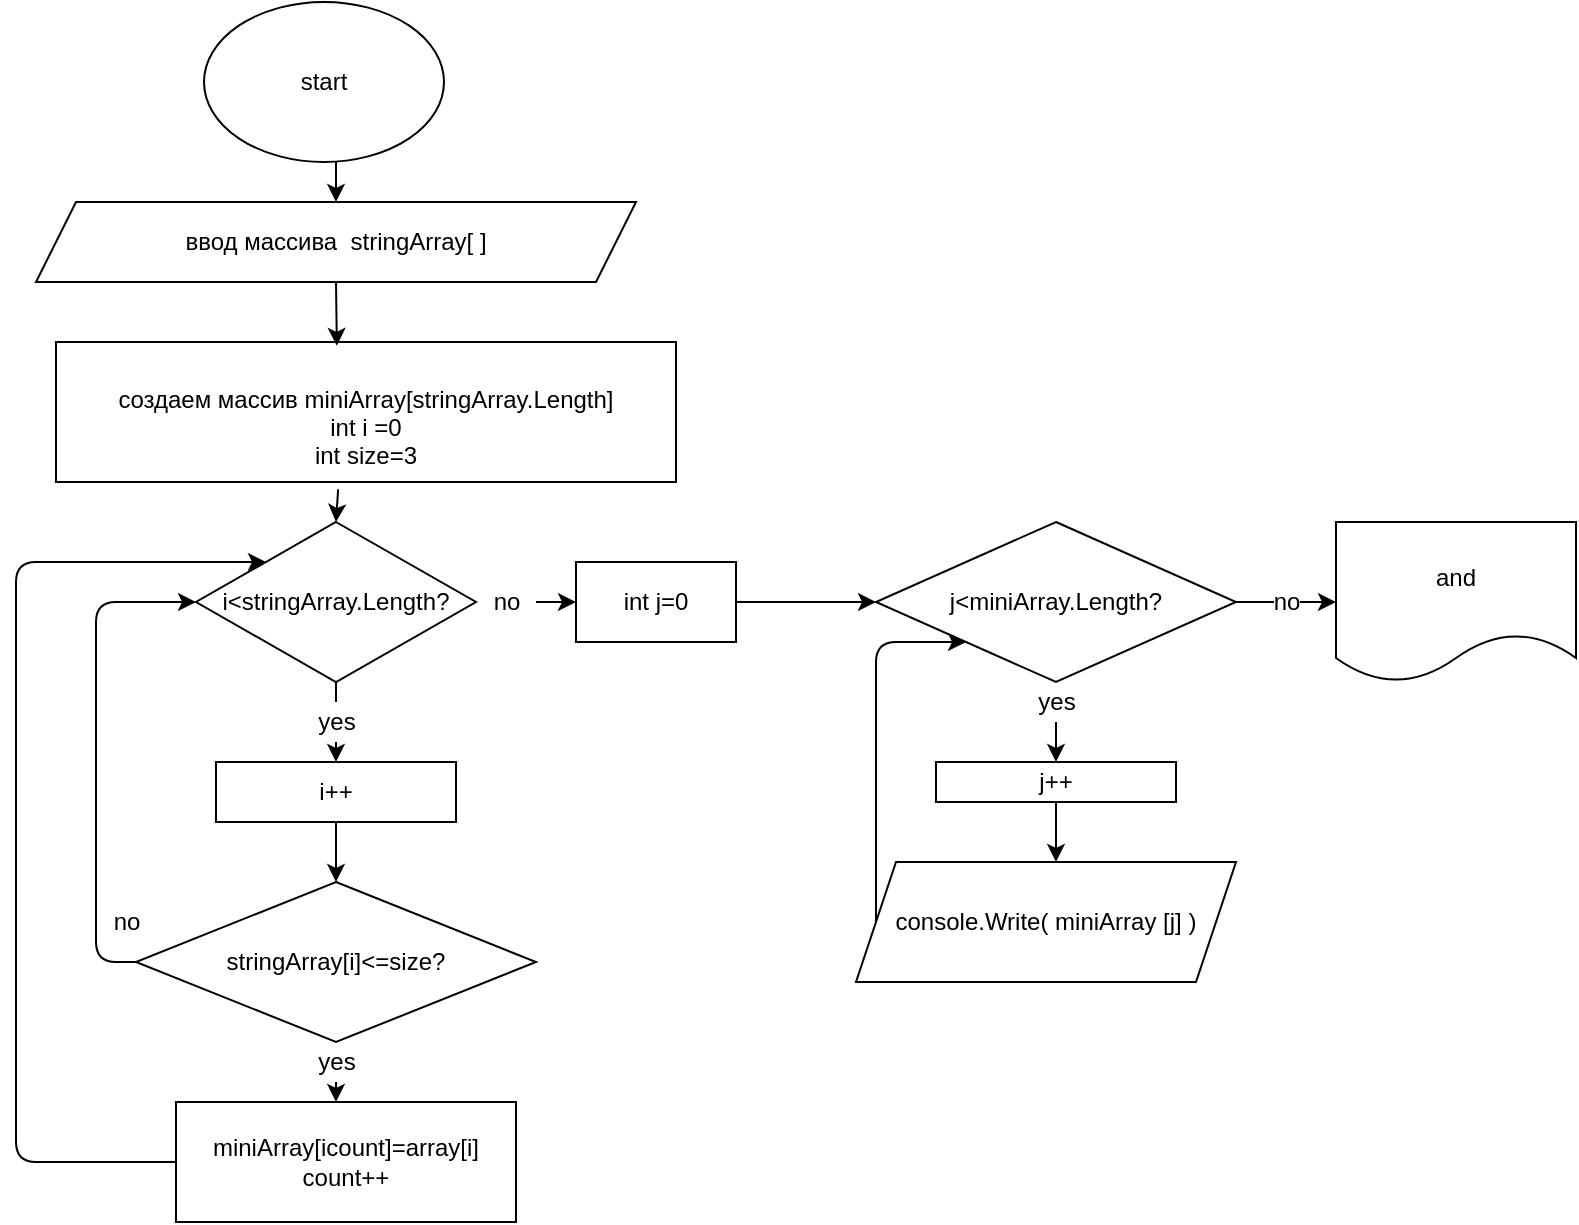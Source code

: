 <mxfile>
    <diagram id="SF55UEeusD6cB2Il25Sq" name="Страница 1">
        <mxGraphModel dx="564" dy="478" grid="1" gridSize="10" guides="1" tooltips="1" connect="1" arrows="1" fold="1" page="1" pageScale="1" pageWidth="827" pageHeight="1169" math="0" shadow="0">
            <root>
                <mxCell id="0"/>
                <mxCell id="1" parent="0"/>
                <mxCell id="2" value="start" style="ellipse;whiteSpace=wrap;html=1;" parent="1" vertex="1">
                    <mxGeometry x="294" y="20" width="120" height="80" as="geometry"/>
                </mxCell>
                <mxCell id="5" value="&lt;div style=&quot;text-align: justify&quot;&gt;&lt;span&gt;&lt;br&gt;&lt;/span&gt;&lt;/div&gt;&lt;div style=&quot;text-align: justify&quot;&gt;&lt;span&gt;&lt;br&gt;&lt;/span&gt;&lt;/div&gt;&lt;div style=&quot;text-align: justify&quot;&gt;&lt;span&gt;ввод массива&amp;nbsp; stringArray[ ]&lt;/span&gt;&lt;/div&gt;&lt;span style=&quot;background-color: rgb(30 , 30 , 30)&quot;&gt;&lt;div style=&quot;text-align: justify&quot;&gt;&lt;font color=&quot;#d4d4d4&quot; face=&quot;consolas, courier new, monospace&quot;&gt;&lt;br&gt;&lt;/font&gt;&lt;/div&gt;&lt;br&gt;&lt;/span&gt;" style="shape=parallelogram;perimeter=parallelogramPerimeter;whiteSpace=wrap;html=1;fixedSize=1;" parent="1" vertex="1">
                    <mxGeometry x="210" y="120" width="300" height="40" as="geometry"/>
                </mxCell>
                <mxCell id="6" value="" style="endArrow=classic;html=1;entryX=0.5;entryY=0;entryDx=0;entryDy=0;" parent="1" target="5" edge="1">
                    <mxGeometry width="50" height="50" relative="1" as="geometry">
                        <mxPoint x="360" y="100" as="sourcePoint"/>
                        <mxPoint x="420" y="260" as="targetPoint"/>
                    </mxGeometry>
                </mxCell>
                <mxCell id="7" value="&lt;span style=&quot;font-size: 12px ; font-style: normal ; font-weight: 400 ; letter-spacing: normal ; text-align: center ; text-indent: 0px ; text-transform: none ; word-spacing: 0px ; background-color: rgb(30 , 30 , 30) ; color: rgb(212 , 212 , 212) ; font-family: &amp;#34;consolas&amp;#34; , &amp;#34;courier new&amp;#34; , monospace&quot;&gt;&lt;font style=&quot;font-size: 12px&quot;&gt;&lt;br&gt;&lt;/font&gt;&lt;/span&gt;cоздаем массив miniArray[stringArray.Length]&lt;br&gt;int i =0&lt;br&gt;int size=3" style="rounded=0;whiteSpace=wrap;html=1;fontSize=12;" parent="1" vertex="1">
                    <mxGeometry x="220" y="190" width="310" height="70" as="geometry"/>
                </mxCell>
                <mxCell id="8" value="" style="endArrow=classic;html=1;fontSize=12;exitX=0.5;exitY=1;exitDx=0;exitDy=0;entryX=0.453;entryY=0.027;entryDx=0;entryDy=0;entryPerimeter=0;" parent="1" source="5" target="7" edge="1">
                    <mxGeometry width="50" height="50" relative="1" as="geometry">
                        <mxPoint x="370" y="290" as="sourcePoint"/>
                        <mxPoint x="420" y="240" as="targetPoint"/>
                    </mxGeometry>
                </mxCell>
                <mxCell id="9" value="i&amp;lt;stringArray.Length?" style="rhombus;whiteSpace=wrap;html=1;fontSize=12;" parent="1" vertex="1">
                    <mxGeometry x="290" y="280" width="140" height="80" as="geometry"/>
                </mxCell>
                <mxCell id="10" value="" style="endArrow=classic;html=1;fontSize=12;exitX=0.455;exitY=1.053;exitDx=0;exitDy=0;exitPerimeter=0;entryX=0.5;entryY=0;entryDx=0;entryDy=0;" parent="1" source="7" target="9" edge="1">
                    <mxGeometry width="50" height="50" relative="1" as="geometry">
                        <mxPoint x="370" y="290" as="sourcePoint"/>
                        <mxPoint x="420" y="240" as="targetPoint"/>
                    </mxGeometry>
                </mxCell>
                <mxCell id="11" value="" style="endArrow=classic;html=1;fontSize=12;exitX=0.5;exitY=1;exitDx=0;exitDy=0;startArrow=none;" parent="1" source="12" edge="1">
                    <mxGeometry width="50" height="50" relative="1" as="geometry">
                        <mxPoint x="370" y="290" as="sourcePoint"/>
                        <mxPoint x="360" y="400" as="targetPoint"/>
                        <Array as="points"/>
                    </mxGeometry>
                </mxCell>
                <mxCell id="13" value="i++&lt;br&gt;" style="rounded=0;whiteSpace=wrap;html=1;fontSize=12;" parent="1" vertex="1">
                    <mxGeometry x="300" y="400" width="120" height="30" as="geometry"/>
                </mxCell>
                <mxCell id="14" value="stringArray[i]&amp;lt;=size?" style="rhombus;whiteSpace=wrap;html=1;fontSize=12;" parent="1" vertex="1">
                    <mxGeometry x="260" y="460" width="200" height="80" as="geometry"/>
                </mxCell>
                <mxCell id="15" value="" style="endArrow=classic;html=1;fontSize=12;exitX=0.5;exitY=1;exitDx=0;exitDy=0;entryX=0.5;entryY=0;entryDx=0;entryDy=0;" parent="1" source="13" target="14" edge="1">
                    <mxGeometry width="50" height="50" relative="1" as="geometry">
                        <mxPoint x="370" y="350" as="sourcePoint"/>
                        <mxPoint x="420" y="300" as="targetPoint"/>
                    </mxGeometry>
                </mxCell>
                <mxCell id="16" value="" style="endArrow=classic;html=1;fontSize=12;exitX=0.5;exitY=1;exitDx=0;exitDy=0;startArrow=none;" parent="1" source="17" edge="1">
                    <mxGeometry width="50" height="50" relative="1" as="geometry">
                        <mxPoint x="370" y="470" as="sourcePoint"/>
                        <mxPoint x="360" y="570" as="targetPoint"/>
                    </mxGeometry>
                </mxCell>
                <mxCell id="18" value="miniArray[icount]=array[i]&lt;br&gt;count++" style="rounded=0;whiteSpace=wrap;html=1;fontSize=12;" parent="1" vertex="1">
                    <mxGeometry x="280" y="570" width="170" height="60" as="geometry"/>
                </mxCell>
                <mxCell id="19" value="" style="endArrow=classic;html=1;fontSize=12;exitX=0;exitY=0.5;exitDx=0;exitDy=0;entryX=0;entryY=0.5;entryDx=0;entryDy=0;startArrow=none;" parent="1" source="21" target="9" edge="1">
                    <mxGeometry width="50" height="50" relative="1" as="geometry">
                        <mxPoint x="370" y="480" as="sourcePoint"/>
                        <mxPoint x="200" y="500" as="targetPoint"/>
                        <Array as="points">
                            <mxPoint x="240" y="320"/>
                        </Array>
                    </mxGeometry>
                </mxCell>
                <mxCell id="22" value="" style="endArrow=classic;html=1;fontSize=12;exitX=0;exitY=0.5;exitDx=0;exitDy=0;entryX=0;entryY=0;entryDx=0;entryDy=0;" parent="1" source="18" target="9" edge="1">
                    <mxGeometry width="50" height="50" relative="1" as="geometry">
                        <mxPoint x="370" y="480" as="sourcePoint"/>
                        <mxPoint x="220" y="290" as="targetPoint"/>
                        <Array as="points">
                            <mxPoint x="200" y="600"/>
                            <mxPoint x="200" y="300"/>
                        </Array>
                    </mxGeometry>
                </mxCell>
                <mxCell id="23" value="" style="endArrow=classic;html=1;fontSize=12;exitX=1;exitY=0.5;exitDx=0;exitDy=0;startArrow=none;" parent="1" source="24" edge="1">
                    <mxGeometry width="50" height="50" relative="1" as="geometry">
                        <mxPoint x="370" y="480" as="sourcePoint"/>
                        <mxPoint x="480" y="320" as="targetPoint"/>
                    </mxGeometry>
                </mxCell>
                <mxCell id="25" value="int j=0" style="rounded=0;whiteSpace=wrap;html=1;fontSize=12;" parent="1" vertex="1">
                    <mxGeometry x="480" y="300" width="80" height="40" as="geometry"/>
                </mxCell>
                <mxCell id="26" value="" style="endArrow=classic;html=1;fontSize=12;exitX=1;exitY=0.5;exitDx=0;exitDy=0;entryX=0;entryY=0.5;entryDx=0;entryDy=0;" parent="1" source="25" target="27" edge="1">
                    <mxGeometry width="50" height="50" relative="1" as="geometry">
                        <mxPoint x="370" y="480" as="sourcePoint"/>
                        <mxPoint x="600" y="320" as="targetPoint"/>
                    </mxGeometry>
                </mxCell>
                <mxCell id="27" value="j&amp;lt;miniArray.Length?" style="rhombus;whiteSpace=wrap;html=1;fontSize=12;" parent="1" vertex="1">
                    <mxGeometry x="630" y="280" width="180" height="80" as="geometry"/>
                </mxCell>
                <mxCell id="29" value="" style="endArrow=classic;html=1;fontSize=12;exitX=0.5;exitY=1;exitDx=0;exitDy=0;startArrow=none;" parent="1" source="30" edge="1">
                    <mxGeometry width="50" height="50" relative="1" as="geometry">
                        <mxPoint x="650" y="590" as="sourcePoint"/>
                        <mxPoint x="720" y="400" as="targetPoint"/>
                    </mxGeometry>
                </mxCell>
                <mxCell id="30" value="yes" style="text;html=1;align=center;verticalAlign=middle;resizable=0;points=[];autosize=1;strokeColor=none;fillColor=none;fontSize=12;" parent="1" vertex="1">
                    <mxGeometry x="705" y="360" width="30" height="20" as="geometry"/>
                </mxCell>
                <mxCell id="31" value="" style="endArrow=none;html=1;fontSize=12;exitX=0.5;exitY=1;exitDx=0;exitDy=0;" parent="1" source="27" target="30" edge="1">
                    <mxGeometry width="50" height="50" relative="1" as="geometry">
                        <mxPoint x="720" y="360" as="sourcePoint"/>
                        <mxPoint x="720" y="400" as="targetPoint"/>
                    </mxGeometry>
                </mxCell>
                <mxCell id="24" value="no" style="text;html=1;align=center;verticalAlign=middle;resizable=0;points=[];autosize=1;strokeColor=none;fillColor=none;fontSize=12;" parent="1" vertex="1">
                    <mxGeometry x="430" y="310" width="30" height="20" as="geometry"/>
                </mxCell>
                <mxCell id="32" value="" style="endArrow=none;html=1;fontSize=12;exitX=1;exitY=0.5;exitDx=0;exitDy=0;" parent="1" source="9" target="24" edge="1">
                    <mxGeometry width="50" height="50" relative="1" as="geometry">
                        <mxPoint x="430" y="320" as="sourcePoint"/>
                        <mxPoint x="480" y="320" as="targetPoint"/>
                    </mxGeometry>
                </mxCell>
                <mxCell id="12" value="yes" style="text;html=1;align=center;verticalAlign=middle;resizable=0;points=[];autosize=1;strokeColor=none;fillColor=none;fontSize=12;" parent="1" vertex="1">
                    <mxGeometry x="345" y="370" width="30" height="20" as="geometry"/>
                </mxCell>
                <mxCell id="33" value="" style="endArrow=none;html=1;fontSize=12;exitX=0.5;exitY=1;exitDx=0;exitDy=0;" parent="1" source="9" target="12" edge="1">
                    <mxGeometry width="50" height="50" relative="1" as="geometry">
                        <mxPoint x="360" y="360" as="sourcePoint"/>
                        <mxPoint x="360" y="400" as="targetPoint"/>
                        <Array as="points"/>
                    </mxGeometry>
                </mxCell>
                <mxCell id="17" value="yes" style="text;html=1;align=center;verticalAlign=middle;resizable=0;points=[];autosize=1;strokeColor=none;fillColor=none;fontSize=12;" parent="1" vertex="1">
                    <mxGeometry x="345" y="540" width="30" height="20" as="geometry"/>
                </mxCell>
                <mxCell id="34" value="" style="endArrow=none;html=1;fontSize=12;exitX=0.5;exitY=1;exitDx=0;exitDy=0;" parent="1" source="14" target="17" edge="1">
                    <mxGeometry width="50" height="50" relative="1" as="geometry">
                        <mxPoint x="360" y="540" as="sourcePoint"/>
                        <mxPoint x="360" y="570" as="targetPoint"/>
                    </mxGeometry>
                </mxCell>
                <mxCell id="21" value="no" style="text;html=1;align=center;verticalAlign=middle;resizable=0;points=[];autosize=1;strokeColor=none;fillColor=none;fontSize=12;" parent="1" vertex="1">
                    <mxGeometry x="240" y="470" width="30" height="20" as="geometry"/>
                </mxCell>
                <mxCell id="35" value="" style="endArrow=none;html=1;fontSize=12;exitX=0;exitY=0.5;exitDx=0;exitDy=0;entryX=0;entryY=0.5;entryDx=0;entryDy=0;" parent="1" source="14" target="21" edge="1">
                    <mxGeometry width="50" height="50" relative="1" as="geometry">
                        <mxPoint x="260" y="500" as="sourcePoint"/>
                        <mxPoint x="290" y="320" as="targetPoint"/>
                        <Array as="points">
                            <mxPoint x="240" y="500"/>
                            <mxPoint x="240" y="400"/>
                        </Array>
                    </mxGeometry>
                </mxCell>
                <mxCell id="36" value="j++" style="rounded=0;whiteSpace=wrap;html=1;fontSize=12;" parent="1" vertex="1">
                    <mxGeometry x="660" y="400" width="120" height="20" as="geometry"/>
                </mxCell>
                <mxCell id="37" value="" style="endArrow=classic;html=1;fontSize=12;exitX=0.5;exitY=1;exitDx=0;exitDy=0;" parent="1" source="36" edge="1">
                    <mxGeometry width="50" height="50" relative="1" as="geometry">
                        <mxPoint x="580" y="590" as="sourcePoint"/>
                        <mxPoint x="720" y="450" as="targetPoint"/>
                    </mxGeometry>
                </mxCell>
                <mxCell id="40" value="" style="endArrow=classic;html=1;fontSize=12;exitX=0;exitY=0.5;exitDx=0;exitDy=0;entryX=0;entryY=1;entryDx=0;entryDy=0;" parent="1" target="27" edge="1">
                    <mxGeometry width="50" height="50" relative="1" as="geometry">
                        <mxPoint x="630" y="480" as="sourcePoint"/>
                        <mxPoint x="630" y="540" as="targetPoint"/>
                        <Array as="points">
                            <mxPoint x="630" y="340"/>
                        </Array>
                    </mxGeometry>
                </mxCell>
                <mxCell id="41" value="no" style="endArrow=classic;html=1;fontSize=12;exitX=1;exitY=0.5;exitDx=0;exitDy=0;" parent="1" source="27" edge="1">
                    <mxGeometry width="50" height="50" relative="1" as="geometry">
                        <mxPoint x="580" y="590" as="sourcePoint"/>
                        <mxPoint x="860" y="320" as="targetPoint"/>
                    </mxGeometry>
                </mxCell>
                <mxCell id="42" value="&lt;span&gt;console.Write( miniArray [j] )&lt;/span&gt;" style="shape=parallelogram;perimeter=parallelogramPerimeter;whiteSpace=wrap;html=1;fixedSize=1;fontSize=12;" parent="1" vertex="1">
                    <mxGeometry x="620" y="450" width="190" height="60" as="geometry"/>
                </mxCell>
                <mxCell id="43" value="and" style="shape=document;whiteSpace=wrap;html=1;boundedLbl=1;fontSize=12;" parent="1" vertex="1">
                    <mxGeometry x="860" y="280" width="120" height="80" as="geometry"/>
                </mxCell>
            </root>
        </mxGraphModel>
    </diagram>
</mxfile>
